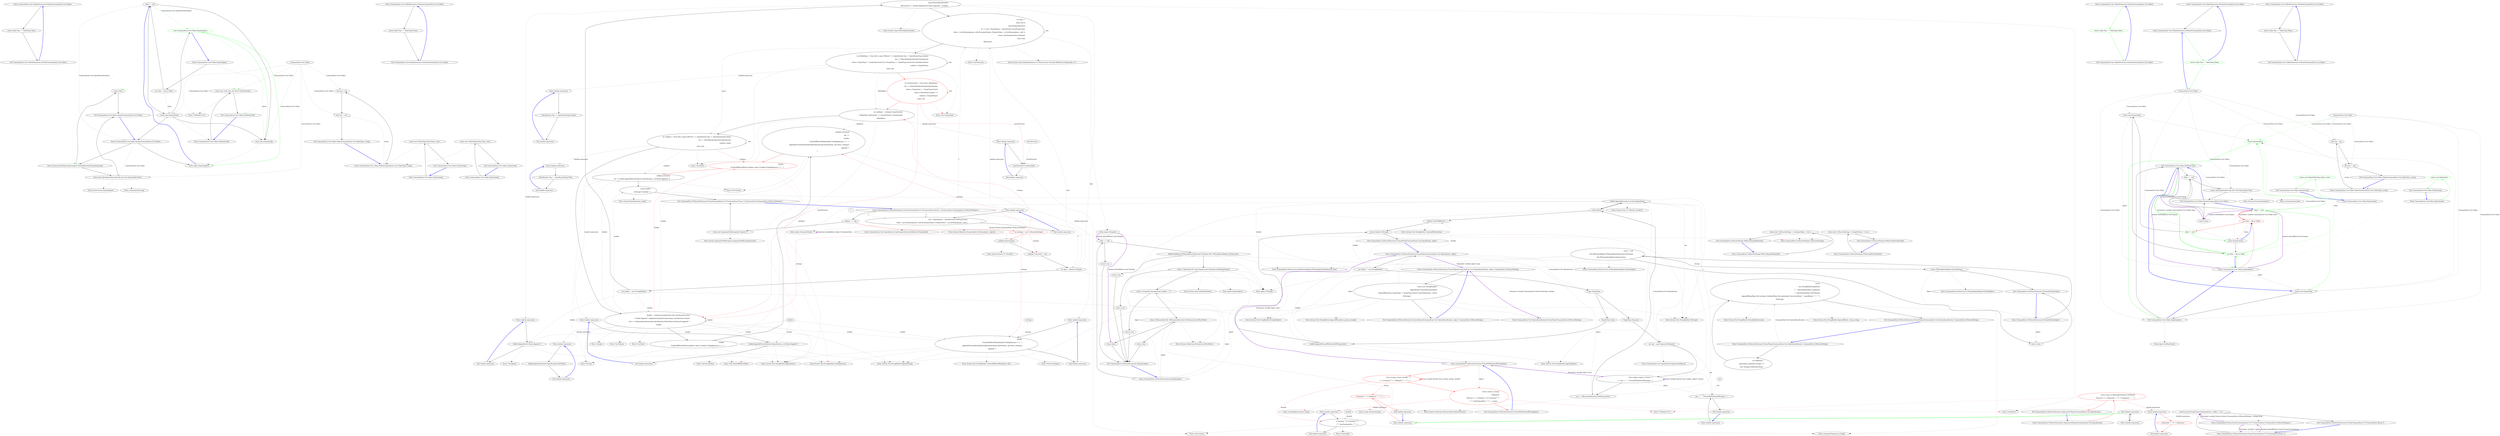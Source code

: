 digraph  {
m0_31 [label="Entry CommandLine.Core.TokenExtensions.IsValue(CommandLine.Core.Token)", span="73-73", cluster="CommandLine.Core.TokenExtensions.IsValue(CommandLine.Core.Token)", file="InstanceBuilderTests.cs"];
m0_32 [label="return token.Tag == TokenType.Value;", span="75-75", cluster="CommandLine.Core.TokenExtensions.IsValue(CommandLine.Core.Token)", file="InstanceBuilderTests.cs"];
m0_33 [label="Exit CommandLine.Core.TokenExtensions.IsValue(CommandLine.Core.Token)", span="73-73", cluster="CommandLine.Core.TokenExtensions.IsValue(CommandLine.Core.Token)", file="InstanceBuilderTests.cs"];
m0_12 [label="other != null", span="42-42", cluster="CommandLine.Core.Token.Equals(object)", file="InstanceBuilderTests.cs"];
m0_15 [label="Exit CommandLine.Core.Token.Equals(object)", span="39-39", cluster="CommandLine.Core.Token.Equals(object)", color=green, community=0, file="InstanceBuilderTests.cs"];
m0_14 [label="return base.Equals(obj);", span="47-47", cluster="CommandLine.Core.Token.Equals(object)", file="InstanceBuilderTests.cs"];
m0_13 [label="return this.Equals(other);", span="44-44", cluster="CommandLine.Core.Token.Equals(object)", file="InstanceBuilderTests.cs"];
m0_16 [label="Entry CommandLine.Core.Token.Equals(CommandLine.Core.Token)", span="55-55", cluster="CommandLine.Core.Token.Equals(CommandLine.Core.Token)", file="InstanceBuilderTests.cs"];
m0_17 [label="Entry object.Equals(object)", span="0-0", cluster="object.Equals(object)", file="InstanceBuilderTests.cs"];
m0_28 [label="Entry CommandLine.Core.TokenExtensions.IsName(CommandLine.Core.Token)", span="68-68", cluster="CommandLine.Core.TokenExtensions.IsName(CommandLine.Core.Token)", file="InstanceBuilderTests.cs"];
m0_29 [label="return token.Tag == TokenType.Name;", span="70-70", cluster="CommandLine.Core.TokenExtensions.IsName(CommandLine.Core.Token)", file="InstanceBuilderTests.cs"];
m0_30 [label="Exit CommandLine.Core.TokenExtensions.IsName(CommandLine.Core.Token)", span="68-68", cluster="CommandLine.Core.TokenExtensions.IsName(CommandLine.Core.Token)", file="InstanceBuilderTests.cs"];
m0_23 [label="return false;", span="59-59", cluster="CommandLine.Core.Token.Equals(CommandLine.Core.Token)", file="InstanceBuilderTests.cs"];
m0_18 [label="Entry CommandLine.Core.Token.GetHashCode()", span="50-50", cluster="CommandLine.Core.Token.GetHashCode()", file="InstanceBuilderTests.cs"];
m0_19 [label="return new {this.Tag, this.Text}.GetHashCode();", span="52-52", cluster="CommandLine.Core.Token.GetHashCode()", file="InstanceBuilderTests.cs"];
m0_21 [label="Entry T.ToMaybe<T>()", span="82-82", cluster="T.ToMaybe<T>()", file="InstanceBuilderTests.cs"];
m0_0 [label="Entry CommandLine.Core.Token.Token(CommandLine.Core.TokenType, string)", span="13-13", cluster="CommandLine.Core.Token.Token(CommandLine.Core.TokenType, string)", file="InstanceBuilderTests.cs"];
m0_1 [label="this.tag = tag", span="15-15", cluster="CommandLine.Core.Token.Token(CommandLine.Core.TokenType, string)", file="InstanceBuilderTests.cs"];
m0_2 [label="this.text = text", span="16-16", cluster="CommandLine.Core.Token.Token(CommandLine.Core.TokenType, string)", file="InstanceBuilderTests.cs"];
m0_3 [label="Exit CommandLine.Core.Token.Token(CommandLine.Core.TokenType, string)", span="13-13", cluster="CommandLine.Core.Token.Token(CommandLine.Core.TokenType, string)", file="InstanceBuilderTests.cs"];
m0_20 [label="Exit CommandLine.Core.Token.GetHashCode()", span="50-50", cluster="CommandLine.Core.Token.GetHashCode()", file="InstanceBuilderTests.cs"];
m0_26 [label="Entry System.Enum.Equals(object)", span="0-0", cluster="System.Enum.Equals(object)", file="InstanceBuilderTests.cs"];
m0_27 [label="Entry string.Equals(string)", span="0-0", cluster="string.Equals(string)", file="InstanceBuilderTests.cs"];
m0_22 [label="Entry System.InvalidOperationException.InvalidOperationException(string)", span="0-0", cluster="System.InvalidOperationException.InvalidOperationException(string)", file="InstanceBuilderTests.cs"];
m0_24 [label="return this.Tag.Equals(other.Tag) && this.Text.Equals(other.Text);", span="62-62", cluster="CommandLine.Core.Token.Equals(CommandLine.Core.Token)", file="InstanceBuilderTests.cs"];
m0_25 [label="Exit CommandLine.Core.Token.Equals(CommandLine.Core.Token)", span="55-55", cluster="CommandLine.Core.Token.Equals(CommandLine.Core.Token)", file="InstanceBuilderTests.cs"];
m0_4 [label="Entry CommandLine.Core.Token.Name(string)", span="19-19", cluster="CommandLine.Core.Token.Name(string)", file="InstanceBuilderTests.cs"];
m0_5 [label="return new Token(TokenType.Name, text);", span="21-21", cluster="CommandLine.Core.Token.Name(string)", file="InstanceBuilderTests.cs"];
m0_6 [label="Exit CommandLine.Core.Token.Name(string)", span="19-19", cluster="CommandLine.Core.Token.Name(string)", file="InstanceBuilderTests.cs"];
m0_7 [label="Entry CommandLine.Core.Token.Value(string)", span="24-24", cluster="CommandLine.Core.Token.Value(string)", file="InstanceBuilderTests.cs"];
m0_8 [label="return new Token(TokenType.Value, text);", span="26-26", cluster="CommandLine.Core.Token.Value(string)", file="InstanceBuilderTests.cs"];
m0_9 [label="Exit CommandLine.Core.Token.Value(string)", span="24-24", cluster="CommandLine.Core.Token.Value(string)", file="InstanceBuilderTests.cs"];
m0_10 [label="Entry CommandLine.Core.Token.Equals(object)", span="39-39", cluster="CommandLine.Core.Token.Equals(object)", file="InstanceBuilderTests.cs"];
m0_11 [label="var other = obj as Token", span="41-41", cluster="CommandLine.Core.Token.Equals(object)", file="InstanceBuilderTests.cs"];
m0_34 [label="CommandLine.Core.Token", span="", file="InstanceBuilderTests.cs"];
m1_38 [label="Entry System.Type.GetVerbSpecification()", span="27-27", cluster="System.Type.GetVerbSpecification()", file="Parser.cs"];
m1_46 [label="Entry System.Text.StringBuilder.Append(char)", span="0-0", cluster="System.Text.StringBuilder.Append(char)", file="Parser.cs"];
m1_124 [label="Entry Unk.doubQt", span="", cluster="Unk.doubQt", file="Parser.cs"];
m1_149 [label="Entry CommandLine.Infrastructure.FSharpOptionHelper.IsSome(object)", span="38-38", cluster="CommandLine.Infrastructure.FSharpOptionHelper.IsSome(object)", file="Parser.cs"];
m1_4 [label="Entry CommandLine.UnParserSettings.WithUseEqualTokenOnly()", span="61-61", cluster="CommandLine.UnParserSettings.WithUseEqualTokenOnly()", file="Parser.cs"];
m1_5 [label="return new UnParserSettings { UseEqualToken = true };", span="63-63", cluster="CommandLine.UnParserSettings.WithUseEqualTokenOnly()", file="Parser.cs"];
m1_6 [label="Exit CommandLine.UnParserSettings.WithUseEqualTokenOnly()", span="61-61", cluster="CommandLine.UnParserSettings.WithUseEqualTokenOnly()", file="Parser.cs"];
m1_126 [label="Entry CommandLine.UnParserExtensions.SeperatorOrSpace(CommandLine.Core.Specification)", span="194-194", cluster="CommandLine.UnParserExtensions.SeperatorOrSpace(CommandLine.Core.Specification)", file="Parser.cs"];
m1_127 [label="return (spec as OptionSpecification).ToMaybe()\r\n                .Return(o => o.Separator != '\0' ? o.Separator : ' ', ' ');", span="196-197", cluster="CommandLine.UnParserExtensions.SeperatorOrSpace(CommandLine.Core.Specification)", color=red, community=0, file="Parser.cs"];
m1_128 [label="Exit CommandLine.UnParserExtensions.SeperatorOrSpace(CommandLine.Core.Specification)", span="194-194", cluster="CommandLine.UnParserExtensions.SeperatorOrSpace(CommandLine.Core.Specification)", file="Parser.cs"];
m1_88 [label="Entry CommandLine.UnParserExtensions.FormatValue(CommandLine.Core.Specification, object)", span="162-162", cluster="CommandLine.UnParserExtensions.FormatValue(CommandLine.Core.Specification, object)", file="Parser.cs"];
m1_89 [label="var builder = new StringBuilder()", span="164-164", cluster="CommandLine.UnParserExtensions.FormatValue(CommandLine.Core.Specification, object)", file="Parser.cs"];
m1_90 [label="spec.TargetType", span="165-165", cluster="CommandLine.UnParserExtensions.FormatValue(CommandLine.Core.Specification, object)", file="Parser.cs"];
m1_92 [label="builder.Append(FormatWithQuotesIfString(value))", span="168-168", cluster="CommandLine.UnParserExtensions.FormatValue(CommandLine.Core.Specification, object)", file="Parser.cs"];
m1_94 [label="var sep = spec.SeperatorOrSpace()", span="171-171", cluster="CommandLine.UnParserExtensions.FormatValue(CommandLine.Core.Specification, object)", file="Parser.cs"];
m1_96 [label="var e = ((IEnumerable)value).GetEnumerator()", span="174-174", cluster="CommandLine.UnParserExtensions.FormatValue(CommandLine.Core.Specification, object)", file="Parser.cs"];
m1_98 [label="builder.Append(format(e.Current)).Append(sep)", span="176-176", cluster="CommandLine.UnParserExtensions.FormatValue(CommandLine.Core.Specification, object)", file="Parser.cs"];
m1_99 [label="builder.TrimEndIfMatch(' ')", span="177-177", cluster="CommandLine.UnParserExtensions.FormatValue(CommandLine.Core.Specification, object)", file="Parser.cs"];
m1_100 [label="return builder.ToString();", span="180-180", cluster="CommandLine.UnParserExtensions.FormatValue(CommandLine.Core.Specification, object)", file="Parser.cs"];
m1_91 [label="TargetType.Scalar", span="167-167", cluster="CommandLine.UnParserExtensions.FormatValue(CommandLine.Core.Specification, object)", file="Parser.cs"];
m1_93 [label="TargetType.Sequence", span="170-170", cluster="CommandLine.UnParserExtensions.FormatValue(CommandLine.Core.Specification, object)", file="Parser.cs"];
m1_95 [label="Func<object, object> format = v\r\n                        => sep == ' ' ? FormatWithQuotesIfString(v) : v", span="172-173", cluster="CommandLine.UnParserExtensions.FormatValue(CommandLine.Core.Specification, object)", file="Parser.cs"];
m1_97 [label="e.MoveNext()", span="175-175", cluster="CommandLine.UnParserExtensions.FormatValue(CommandLine.Core.Specification, object)", file="Parser.cs"];
m1_101 [label="Exit CommandLine.UnParserExtensions.FormatValue(CommandLine.Core.Specification, object)", span="162-162", cluster="CommandLine.UnParserExtensions.FormatValue(CommandLine.Core.Specification, object)", file="Parser.cs"];
m1_35 [label="Entry System.Action<T>.Invoke(T)", span="0-0", cluster="System.Action<T>.Invoke(T)", file="Parser.cs"];
m1_105 [label="Entry System.Collections.IEnumerable.GetEnumerator()", span="0-0", cluster="System.Collections.IEnumerable.GetEnumerator()", file="Parser.cs"];
m1_45 [label="Entry Unk.Any", span="", cluster="Unk.Any", file="Parser.cs"];
m1_41 [label="Entry object.IsEmpty()", span="233-233", cluster="object.IsEmpty()", file="Parser.cs"];
m1_107 [label="Entry System.Func<T, TResult>.Invoke(T)", span="0-0", cluster="System.Func<T, TResult>.Invoke(T)", file="Parser.cs"];
m1_137 [label="Entry CommandLine.UnParserExtensions.FormatName(CommandLine.Core.OptionSpecification, CommandLine.UnParserSettings)", span="208-208", cluster="CommandLine.UnParserExtensions.FormatName(CommandLine.Core.OptionSpecification, CommandLine.UnParserSettings)", file="Parser.cs"];
m1_138 [label="var longName =\r\n                optionSpec.LongName.Length > 0\r\n                && !settings.PreferShortName", span="210-212", cluster="CommandLine.UnParserExtensions.FormatName(CommandLine.Core.OptionSpecification, CommandLine.UnParserSettings)", file="Parser.cs"];
m1_139 [label="return\r\n                new StringBuilder(longName\r\n                    ? ''--''.JoinTo(optionSpec.LongName)\r\n                    : ''-''.JoinTo(optionSpec.ShortName))\r\n                        .AppendIf(longName && settings.UseEqualToken && optionSpec.ConversionType != typeof(bool), ''='', '' '')\r\n                    .ToString();", span="214-219", cluster="CommandLine.UnParserExtensions.FormatName(CommandLine.Core.OptionSpecification, CommandLine.UnParserSettings)", file="Parser.cs"];
m1_140 [label="Exit CommandLine.UnParserExtensions.FormatName(CommandLine.Core.OptionSpecification, CommandLine.UnParserSettings)", span="208-208", cluster="CommandLine.UnParserExtensions.FormatName(CommandLine.Core.OptionSpecification, CommandLine.UnParserSettings)", file="Parser.cs"];
m1_151 [label="Entry CommandLine.UnParserExtensions.IsEmpty(object)", span="233-233", cluster="CommandLine.UnParserExtensions.IsEmpty(object)", file="Parser.cs"];
m1_152 [label="value == null", span="235-235", cluster="CommandLine.UnParserExtensions.IsEmpty(object)", file="Parser.cs"];
m1_154 [label="ReflectionHelper.IsFSharpOptionType(value.GetType()) && !FSharpOptionHelper.IsSome(value)", span="236-236", cluster="CommandLine.UnParserExtensions.IsEmpty(object)", file="Parser.cs"];
m1_156 [label="value is ValueType && value.Equals(value.GetType().GetDefaultValue())", span="237-237", cluster="CommandLine.UnParserExtensions.IsEmpty(object)", file="Parser.cs"];
m1_158 [label="value is string && ((string)value).Length == 0", span="238-238", cluster="CommandLine.UnParserExtensions.IsEmpty(object)", file="Parser.cs"];
m1_160 [label="value is IEnumerable && !((IEnumerable)value).GetEnumerator().MoveNext()", span="239-239", cluster="CommandLine.UnParserExtensions.IsEmpty(object)", file="Parser.cs"];
m1_153 [label="return true;", span="235-235", cluster="CommandLine.UnParserExtensions.IsEmpty(object)", file="Parser.cs"];
m1_155 [label="return true;", span="236-236", cluster="CommandLine.UnParserExtensions.IsEmpty(object)", file="Parser.cs"];
m1_157 [label="return true;", span="237-237", cluster="CommandLine.UnParserExtensions.IsEmpty(object)", file="Parser.cs"];
m1_159 [label="return true;", span="238-238", cluster="CommandLine.UnParserExtensions.IsEmpty(object)", file="Parser.cs"];
m1_161 [label="return true;", span="239-239", cluster="CommandLine.UnParserExtensions.IsEmpty(object)", file="Parser.cs"];
m1_162 [label="return false;", span="240-240", cluster="CommandLine.UnParserExtensions.IsEmpty(object)", file="Parser.cs"];
m1_163 [label="Exit CommandLine.UnParserExtensions.IsEmpty(object)", span="233-233", cluster="CommandLine.UnParserExtensions.IsEmpty(object)", file="Parser.cs"];
m1_43 [label="Entry Unk.Where", span="", cluster="Unk.Where", file="Parser.cs"];
m1_142 [label="Entry System.Text.StringBuilder.AppendIf(bool, string, string)", span="34-34", cluster="System.Text.StringBuilder.AppendIf(bool, string, string)", file="Parser.cs"];
m1_52 [label="Entry Unk.TrimEndIfMatchWhen", span="", cluster="Unk.TrimEndIfMatchWhen", file="Parser.cs"];
m1_120 [label="Entry string.Replace(string, string)", span="0-0", cluster="string.Replace(string, string)", file="Parser.cs"];
m1_40 [label="Entry System.Type.GetSpecifications<T>(System.Func<System.Reflection.PropertyInfo, T>)", span="16-16", cluster="System.Type.GetSpecifications<T>(System.Func<System.Reflection.PropertyInfo, T>)", file="Parser.cs"];
m1_72 [label="Entry Unk.Contains", span="", cluster="Unk.Contains", file="Parser.cs"];
m1_115 [label="Entry T.ToMaybe<T>()", span="249-249", cluster="T.ToMaybe<T>()", file="Parser.cs"];
m1_119 [label="Entry string.Contains(string)", span="0-0", cluster="string.Contains(string)", file="Parser.cs"];
m1_36 [label="Entry object.GetType()", span="0-0", cluster="object.GetType()", file="Parser.cs"];
m1_129 [label="Entry lambda expression", span="197-197", cluster="lambda expression", file="Parser.cs"];
m1_11 [label="Entry lambda expression", span="83-83", cluster="lambda expression", file="Parser.cs"];
m1_12 [label="Exit lambda expression", span="83-83", cluster="lambda expression", file="Parser.cs"];
m1_61 [label="new { Specification = Specification.FromProperty(pi),\r\n                            Value = pi.GetValue(options, null).NormalizeValue(), PropertyValue = pi.GetValue(options, null) }", span="112-113", cluster="lambda expression", file="Parser.cs"];
m1_80 [label="builder\r\n                        .TrimEndIfMatchWhen(builder.TrailingSpaces() > 1, ' ')\r\n                        .Append(FormatOption((OptionSpecification)opt.Specification, opt.Value, settings))\r\n                        .Append(' ')", span="148-151", cluster="lambda expression", file="Parser.cs"];
m1_57 [label="builder.Append(verb.Name).Append(' ')", span="107-107", cluster="lambda expression", file="Parser.cs"];
m1_56 [label="Entry lambda expression", span="107-107", cluster="lambda expression", file="Parser.cs"];
m1_60 [label="Entry lambda expression", span="112-113", cluster="lambda expression", file="Parser.cs"];
m1_66 [label="Entry lambda expression", span="118-118", cluster="lambda expression", file="Parser.cs"];
m1_70 [label="!shortSwitches.Contains(info)", span="132-132", cluster="lambda expression", file="Parser.cs"];
m1_69 [label="Entry lambda expression", span="132-132", cluster="lambda expression", file="Parser.cs"];
m1_73 [label="Entry lambda expression", span="135-135", cluster="lambda expression", file="Parser.cs"];
m1_76 [label="Entry lambda expression", span="142-142", cluster="lambda expression", file="Parser.cs"];
m1_85 [label="builder.Append(FormatValue(val.Specification, val.Value)).Append(' ')", span="156-156", cluster="lambda expression", file="Parser.cs"];
m1_79 [label="Entry lambda expression", span="147-151", cluster="lambda expression", file="Parser.cs"];
m1_84 [label="Entry lambda expression", span="156-156", cluster="lambda expression", file="Parser.cs"];
m1_58 [label="Exit lambda expression", span="107-107", cluster="lambda expression", file="Parser.cs"];
m1_62 [label="Exit lambda expression", span="112-113", cluster="lambda expression", file="Parser.cs"];
m1_67 [label="i.Specification.Tag == SpecificationType.Option", span="118-118", cluster="lambda expression", file="Parser.cs"];
m1_68 [label="Exit lambda expression", span="118-118", cluster="lambda expression", file="Parser.cs"];
m1_71 [label="Exit lambda expression", span="132-132", cluster="lambda expression", file="Parser.cs"];
m1_74 [label="i.Specification.Tag == SpecificationType.Value", span="135-135", cluster="lambda expression", file="Parser.cs"];
m1_75 [label="Exit lambda expression", span="135-135", cluster="lambda expression", file="Parser.cs"];
m1_77 [label="((OptionSpecification)info.Specification).ShortName", span="142-142", cluster="lambda expression", file="Parser.cs"];
m1_78 [label="Exit lambda expression", span="142-142", cluster="lambda expression", file="Parser.cs"];
m1_81 [label="Exit lambda expression", span="147-151", cluster="lambda expression", file="Parser.cs"];
m1_86 [label="Exit lambda expression", span="156-156", cluster="lambda expression", file="Parser.cs"];
m1_110 [label="sep == ' ' ? FormatWithQuotesIfString(v) : v", span="173-173", cluster="lambda expression", file="Parser.cs"];
m1_109 [label="Entry lambda expression", span="172-173", cluster="lambda expression", file="Parser.cs"];
m1_111 [label="Exit lambda expression", span="172-173", cluster="lambda expression", file="Parser.cs"];
m1_117 [label="v.Contains(''\'''') ? v.Replace(''\'''', ''\\\'''') : v", span="186-186", cluster="lambda expression", color=red, community=0, file="Parser.cs"];
m1_122 [label="v.Contains(' ') || v.Contains(''\'''')\r\n                    ? ''\''''.JoinTo(doubQt(v), ''\'''') : v", span="190-191", cluster="lambda expression", file="Parser.cs"];
m1_121 [label="Entry lambda expression", span="190-191", cluster="lambda expression", file="Parser.cs"];
m1_116 [label="Entry lambda expression", span="185-186", cluster="lambda expression", file="Parser.cs"];
m1_118 [label="Exit lambda expression", span="185-186", cluster="lambda expression", file="Parser.cs"];
m1_123 [label="Exit lambda expression", span="190-191", cluster="lambda expression", file="Parser.cs"];
m1_130 [label="o.Separator != '\0' ? o.Separator : ' '", span="197-197", cluster="lambda expression", color=red, community=0, file="Parser.cs"];
m1_131 [label="Exit lambda expression", span="197-197", cluster="lambda expression", file="Parser.cs"];
m1_136 [label="Entry System.Text.StringBuilder.AppendWhen(bool, params string[])", span="9-9", cluster="System.Text.StringBuilder.AppendWhen(bool, params string[])", file="Parser.cs"];
m1_55 [label="Entry string.TrimEnd(params char[])", span="0-0", cluster="string.TrimEnd(params char[])", file="Parser.cs"];
m1_108 [label="Entry System.Text.StringBuilder.TrimEndIfMatch(char)", span="85-85", cluster="System.Text.StringBuilder.TrimEndIfMatch(char)", file="Parser.cs"];
m1_148 [label="Entry CommandLine.Infrastructure.ReflectionHelper.IsFSharpOptionType(System.Type)", span="35-35", cluster="CommandLine.Infrastructure.ReflectionHelper.IsFSharpOptionType(System.Type)", file="Parser.cs"];
m1_51 [label="Entry System.Text.StringBuilder.TrailingSpaces()", span="101-101", cluster="System.Text.StringBuilder.TrailingSpaces()", file="Parser.cs"];
m1_59 [label="Entry Unk.Append", span="", cluster="Unk.Append", file="Parser.cs"];
m1_47 [label="Entry Unk.Select", span="", cluster="Unk.Select", file="Parser.cs"];
m1_164 [label="Entry System.Type.GetDefaultValue()", span="130-130", cluster="System.Type.GetDefaultValue()", file="Parser.cs"];
m1_87 [label="Entry Unk.FormatValue", span="", cluster="Unk.FormatValue", file="Parser.cs"];
m1_42 [label="Entry Unk.Memorize", span="", cluster="Unk.Memorize", file="Parser.cs"];
m1_83 [label="Entry Unk.FormatOption", span="", cluster="Unk.FormatOption", file="Parser.cs"];
m1_44 [label="Entry Unk.UniqueName", span="", cluster="Unk.UniqueName", file="Parser.cs"];
m1_150 [label="Entry CommandLine.Infrastructure.FSharpOptionHelper.ValueOf(object)", span="30-30", cluster="CommandLine.Infrastructure.FSharpOptionHelper.ValueOf(object)", file="Parser.cs"];
m1_125 [label="Entry string.JoinTo(params string[])", span="45-45", cluster="string.JoinTo(params string[])", file="Parser.cs"];
m1_65 [label="Entry object.NormalizeValue()", span="222-222", cluster="object.NormalizeValue()", file="Parser.cs"];
m1_39 [label="Entry Unk.Return", span="", cluster="Unk.Return", file="Parser.cs"];
m1_54 [label="Entry System.Text.StringBuilder.ToString()", span="0-0", cluster="System.Text.StringBuilder.ToString()", file="Parser.cs"];
m1_104 [label="Entry CommandLine.Core.Specification.SeperatorOrSpace()", span="194-194", cluster="CommandLine.Core.Specification.SeperatorOrSpace()", file="Parser.cs"];
m1_50 [label="Entry System.Text.StringBuilder.Append(string)", span="0-0", cluster="System.Text.StringBuilder.Append(string)", file="Parser.cs"];
m1_135 [label="Entry CommandLine.Core.OptionSpecification.FormatName(CommandLine.UnParserSettings)", span="208-208", cluster="CommandLine.Core.OptionSpecification.FormatName(CommandLine.UnParserSettings)", file="Parser.cs"];
m1_102 [label="Entry CommandLine.UnParserExtensions.FormatWithQuotesIfString(object)", span="183-183", cluster="CommandLine.UnParserExtensions.FormatWithQuotesIfString(object)", file="Parser.cs"];
m1_112 [label="Func<string, string> doubQt = v\r\n                => v.Contains(''\'''') ? v.Replace(''\'''', ''\\\'''') : v", span="185-186", cluster="CommandLine.UnParserExtensions.FormatWithQuotesIfString(object)", color=red, community=0, file="Parser.cs"];
m1_113 [label="return (value as string)\r\n                .ToMaybe()\r\n                .Return(v => v.Contains(' ') || v.Contains(''\'''')\r\n                    ? ''\''''.JoinTo(doubQt(v), ''\'''') : v, value);", span="188-191", cluster="CommandLine.UnParserExtensions.FormatWithQuotesIfString(object)", color=red, community=0, file="Parser.cs"];
m1_114 [label="Exit CommandLine.UnParserExtensions.FormatWithQuotesIfString(object)", span="183-183", cluster="CommandLine.UnParserExtensions.FormatWithQuotesIfString(object)", file="Parser.cs"];
m1_0 [label="Entry CommandLine.UnParserSettings.WithGroupSwitchesOnly()", span="52-52", cluster="CommandLine.UnParserSettings.WithGroupSwitchesOnly()", file="Parser.cs"];
m1_1 [label="return new UnParserSettings { GroupSwitches = true };", span="54-54", cluster="CommandLine.UnParserSettings.WithGroupSwitchesOnly()", file="Parser.cs"];
m1_2 [label="Exit CommandLine.UnParserSettings.WithGroupSwitchesOnly()", span="52-52", cluster="CommandLine.UnParserSettings.WithGroupSwitchesOnly()", file="Parser.cs"];
m1_53 [label="Entry Unk.ForEach", span="", cluster="Unk.ForEach", file="Parser.cs"];
m1_103 [label="Entry System.Text.StringBuilder.Append(object)", span="0-0", cluster="System.Text.StringBuilder.Append(object)", file="Parser.cs"];
m1_49 [label="Entry Unk.Join", span="", cluster="Unk.Join", file="Parser.cs"];
m1_10 [label="Entry CommandLine.Parser.FormatCommandLine<T>(T, System.Action<CommandLine.UnParserSettings>)", span="95-95", cluster="CommandLine.Parser.FormatCommandLine<T>(T, System.Action<CommandLine.UnParserSettings>)", file="Parser.cs"];
m1_141 [label="Entry System.Text.StringBuilder.StringBuilder(string)", span="0-0", cluster="System.Text.StringBuilder.StringBuilder(string)", file="Parser.cs"];
m1_37 [label="Entry System.Text.StringBuilder.StringBuilder()", span="0-0", cluster="System.Text.StringBuilder.StringBuilder()", file="Parser.cs"];
m1_3 [label="Entry CommandLine.UnParserSettings.UnParserSettings()", span="15-15", cluster="CommandLine.UnParserSettings.UnParserSettings()", file="Parser.cs"];
m1_165 [label="Entry object.Equals(object)", span="0-0", cluster="object.Equals(object)", file="Parser.cs"];
m1_106 [label="Entry System.Collections.IEnumerator.MoveNext()", span="0-0", cluster="System.Collections.IEnumerator.MoveNext()", file="Parser.cs"];
m1_82 [label="Entry System.Text.StringBuilder.TrimEndIfMatchWhen(bool, char)", span="94-94", cluster="System.Text.StringBuilder.TrimEndIfMatchWhen(bool, char)", file="Parser.cs"];
m1_13 [label="Entry CommandLine.UnParserExtensions.FormatCommandLine<T>(CommandLine.Parser, T, System.Action<CommandLine.UnParserSettings>)", span="95-95", cluster="CommandLine.UnParserExtensions.FormatCommandLine<T>(CommandLine.Parser, T, System.Action<CommandLine.UnParserSettings>)", file="Parser.cs"];
m1_14 [label="options == null", span="97-97", cluster="CommandLine.UnParserExtensions.FormatCommandLine<T>(CommandLine.Parser, T, System.Action<CommandLine.UnParserSettings>)", file="Parser.cs"];
m1_17 [label="configuration(settings)", span="100-100", cluster="CommandLine.UnParserExtensions.FormatCommandLine<T>(CommandLine.Parser, T, System.Action<CommandLine.UnParserSettings>)", file="Parser.cs"];
m1_19 [label="var type = options.GetType()", span="103-103", cluster="CommandLine.UnParserExtensions.FormatCommandLine<T>(CommandLine.Parser, T, System.Action<CommandLine.UnParserSettings>)", file="Parser.cs"];
m1_22 [label="var specs =\r\n                (from info in\r\n                    type.GetSpecifications(\r\n                        pi => new { Specification = Specification.FromProperty(pi),\r\n                            Value = pi.GetValue(options, null).NormalizeValue(), PropertyValue = pi.GetValue(options, null) })\r\n                where !info.PropertyValue.IsEmpty()\r\n                select info)\r\n                    .Memorize()", span="109-116", cluster="CommandLine.UnParserExtensions.FormatCommandLine<T>(CommandLine.Parser, T, System.Action<CommandLine.UnParserSettings>)", file="Parser.cs"];
m1_15 [label="throw new ArgumentNullException(''options'');", span="97-97", cluster="CommandLine.UnParserExtensions.FormatCommandLine<T>(CommandLine.Parser, T, System.Action<CommandLine.UnParserSettings>)", file="Parser.cs"];
m1_16 [label="var settings = new UnParserSettings()", span="99-99", cluster="CommandLine.UnParserExtensions.FormatCommandLine<T>(CommandLine.Parser, T, System.Action<CommandLine.UnParserSettings>)", color=red, community=0, file="Parser.cs"];
m1_18 [label="settings.Consumed = true", span="101-101", cluster="CommandLine.UnParserExtensions.FormatCommandLine<T>(CommandLine.Parser, T, System.Action<CommandLine.UnParserSettings>)", file="Parser.cs"];
m1_25 [label="var optSpecs = settings.GroupSwitches\r\n                ? allOptSpecs.Where(info => !shortSwitches.Contains(info))\r\n                : allOptSpecs", span="131-133", cluster="CommandLine.UnParserExtensions.FormatCommandLine<T>(CommandLine.Parser, T, System.Action<CommandLine.UnParserSettings>)", file="Parser.cs"];
m1_27 [label="builder = settings.GroupSwitches && shortSwitches.Any()\r\n                ? builder.Append('-').Append(string.Join(string.Empty, shortSwitches.Select(\r\n                    info => ((OptionSpecification)info.Specification).ShortName).ToArray())).Append(' ')\r\n                : builder", span="140-143", cluster="CommandLine.UnParserExtensions.FormatCommandLine<T>(CommandLine.Parser, T, System.Action<CommandLine.UnParserSettings>)", file="Parser.cs"];
m1_29 [label="optSpecs.ForEach(\r\n                opt =>\r\n                    builder\r\n                        .TrimEndIfMatchWhen(builder.TrailingSpaces() > 1, ' ')\r\n                        .Append(FormatOption((OptionSpecification)opt.Specification, opt.Value, settings))\r\n                        .Append(' ')\r\n                )", span="146-152", cluster="CommandLine.UnParserExtensions.FormatCommandLine<T>(CommandLine.Parser, T, System.Action<CommandLine.UnParserSettings>)", file="Parser.cs"];
m1_20 [label="var builder = new StringBuilder()", span="104-104", cluster="CommandLine.UnParserExtensions.FormatCommandLine<T>(CommandLine.Parser, T, System.Action<CommandLine.UnParserSettings>)", file="Parser.cs"];
m1_21 [label="type.GetVerbSpecification()\r\n                .Return(verb => builder.Append(verb.Name).Append(' '), builder)", span="106-107", cluster="CommandLine.UnParserExtensions.FormatCommandLine<T>(CommandLine.Parser, T, System.Action<CommandLine.UnParserSettings>)", file="Parser.cs"];
m1_23 [label="var allOptSpecs = from info in specs.Where(i => i.Specification.Tag == SpecificationType.Option)\r\n                let o = (OptionSpecification)info.Specification\r\n                where o.TargetType != TargetType.Switch || (o.TargetType == TargetType.Switch && ((bool)info.Value))\r\n                orderby o.UniqueName()\r\n                select info", span="118-122", cluster="CommandLine.UnParserExtensions.FormatCommandLine<T>(CommandLine.Parser, T, System.Action<CommandLine.UnParserSettings>)", file="Parser.cs"];
m1_26 [label="var valSpecs = from info in specs.Where(i => i.Specification.Tag == SpecificationType.Value)\r\n                let v = (ValueSpecification)info.Specification\r\n                orderby v.Index\r\n                select info", span="135-138", cluster="CommandLine.UnParserExtensions.FormatCommandLine<T>(CommandLine.Parser, T, System.Action<CommandLine.UnParserSettings>)", file="Parser.cs"];
m1_24 [label="var shortSwitches = from info in allOptSpecs\r\n                let o = (OptionSpecification)info.Specification\r\n                where o.TargetType == TargetType.Switch\r\n                where o.ShortName.Length > 0\r\n                orderby o.UniqueName()\r\n                select info", span="124-129", cluster="CommandLine.UnParserExtensions.FormatCommandLine<T>(CommandLine.Parser, T, System.Action<CommandLine.UnParserSettings>)", color=red, community=0, file="Parser.cs"];
m1_28 [label="builder\r\n                .TrimEndIfMatchWhen(!optSpecs.Any() || builder.TrailingSpaces() > 1, ' ')", span="144-145", cluster="CommandLine.UnParserExtensions.FormatCommandLine<T>(CommandLine.Parser, T, System.Action<CommandLine.UnParserSettings>)", file="Parser.cs"];
m1_30 [label="builder\r\n                .TrimEndIfMatchWhen(!valSpecs.Any() || builder.TrailingSpaces() > 1, ' ')", span="153-154", cluster="CommandLine.UnParserExtensions.FormatCommandLine<T>(CommandLine.Parser, T, System.Action<CommandLine.UnParserSettings>)", color=red, community=0, file="Parser.cs"];
m1_31 [label="valSpecs.ForEach(\r\n                val => builder.Append(FormatValue(val.Specification, val.Value)).Append(' '))", span="155-156", cluster="CommandLine.UnParserExtensions.FormatCommandLine<T>(CommandLine.Parser, T, System.Action<CommandLine.UnParserSettings>)", file="Parser.cs"];
m1_32 [label="return builder\r\n                .ToString().TrimEnd(' ');", span="158-159", cluster="CommandLine.UnParserExtensions.FormatCommandLine<T>(CommandLine.Parser, T, System.Action<CommandLine.UnParserSettings>)", file="Parser.cs"];
m1_33 [label="Exit CommandLine.UnParserExtensions.FormatCommandLine<T>(CommandLine.Parser, T, System.Action<CommandLine.UnParserSettings>)", span="95-95", cluster="CommandLine.UnParserExtensions.FormatCommandLine<T>(CommandLine.Parser, T, System.Action<CommandLine.UnParserSettings>)", file="Parser.cs"];
m1_48 [label="Entry Unk.ToArray", span="", cluster="Unk.ToArray", file="Parser.cs"];
m1_132 [label="Entry CommandLine.UnParserExtensions.FormatOption(CommandLine.Core.OptionSpecification, object, CommandLine.UnParserSettings)", span="200-200", cluster="CommandLine.UnParserExtensions.FormatOption(CommandLine.Core.OptionSpecification, object, CommandLine.UnParserSettings)", file="Parser.cs"];
m1_133 [label="return new StringBuilder()\r\n                    .Append(spec.FormatName(settings))\r\n                    .AppendWhen(spec.TargetType != TargetType.Switch, FormatValue(spec, value))\r\n                .ToString();", span="202-205", cluster="CommandLine.UnParserExtensions.FormatOption(CommandLine.Core.OptionSpecification, object, CommandLine.UnParserSettings)", file="Parser.cs"];
m1_134 [label="Exit CommandLine.UnParserExtensions.FormatOption(CommandLine.Core.OptionSpecification, object, CommandLine.UnParserSettings)", span="200-200", cluster="CommandLine.UnParserExtensions.FormatOption(CommandLine.Core.OptionSpecification, object, CommandLine.UnParserSettings)", file="Parser.cs"];
m1_63 [label="Entry CommandLine.Core.Specification.FromProperty(System.Reflection.PropertyInfo)", span="105-105", cluster="CommandLine.Core.Specification.FromProperty(System.Reflection.PropertyInfo)", file="Parser.cs"];
m1_34 [label="Entry System.ArgumentNullException.ArgumentNullException(string)", span="0-0", cluster="System.ArgumentNullException.ArgumentNullException(string)", file="Parser.cs"];
m1_7 [label="Entry CommandLine.UnParserExtensions.FormatCommandLine<T>(CommandLine.Parser, T)", span="81-81", cluster="CommandLine.UnParserExtensions.FormatCommandLine<T>(CommandLine.Parser, T)", file="Parser.cs"];
m1_8 [label="return parser.FormatCommandLine(options, config => {});", span="83-83", cluster="CommandLine.UnParserExtensions.FormatCommandLine<T>(CommandLine.Parser, T)", file="Parser.cs"];
m1_9 [label="Exit CommandLine.UnParserExtensions.FormatCommandLine<T>(CommandLine.Parser, T)", span="81-81", cluster="CommandLine.UnParserExtensions.FormatCommandLine<T>(CommandLine.Parser, T)", file="Parser.cs"];
m1_64 [label="Entry System.Reflection.PropertyInfo.GetValue(object, object[])", span="0-0", cluster="System.Reflection.PropertyInfo.GetValue(object, object[])", file="Parser.cs"];
m1_143 [label="Entry CommandLine.UnParserExtensions.NormalizeValue(object)", span="222-222", cluster="CommandLine.UnParserExtensions.NormalizeValue(object)", file="Parser.cs"];
m1_144 [label="value != null\r\n                && ReflectionHelper.IsFSharpOptionType(value.GetType())\r\n                && FSharpOptionHelper.IsSome(value)", span="224-226", cluster="CommandLine.UnParserExtensions.NormalizeValue(object)", file="Parser.cs"];
m1_145 [label="return FSharpOptionHelper.ValueOf(value);", span="228-228", cluster="CommandLine.UnParserExtensions.NormalizeValue(object)", file="Parser.cs"];
m1_146 [label="return value;", span="230-230", cluster="CommandLine.UnParserExtensions.NormalizeValue(object)", file="Parser.cs"];
m1_147 [label="Exit CommandLine.UnParserExtensions.NormalizeValue(object)", span="222-222", cluster="CommandLine.UnParserExtensions.NormalizeValue(object)", file="Parser.cs"];
m1_166 [label=builder, span="", file="Parser.cs"];
m1_167 [label=T, span="", file="Parser.cs"];
m1_168 [label=shortSwitches, span="", file="Parser.cs"];
m1_169 [label=settings, span="", file="Parser.cs"];
m1_170 [label=sep, span="", file="Parser.cs"];
m1_171 [label=doubQt, span="", file="Parser.cs"];
m2_35 [label="Entry CommandLine.Core.TokenExtensions.IsValue(CommandLine.Core.Token)", span="78-78", cluster="CommandLine.Core.TokenExtensions.IsValue(CommandLine.Core.Token)", file="Token.cs"];
m2_31 [label="Entry CommandLine.Core.TokenExtensions.IsValue(CommandLine.Core.Token)", span="73-73", cluster="CommandLine.Core.TokenExtensions.IsValue(CommandLine.Core.Token)", file="Token.cs"];
m2_32 [label="Entry CommandLine.Core.TokenExtensions.IsName(CommandLine.Core.Token)", span="73-73", cluster="CommandLine.Core.TokenExtensions.IsName(CommandLine.Core.Token)", file="Token.cs"];
m2_33 [label="return token.Tag == TokenType.Name;", span="75-75", cluster="CommandLine.Core.TokenExtensions.IsName(CommandLine.Core.Token)", file="Token.cs", color=green, community=0];
m2_36 [label="return token.Tag == TokenType.Value;", span="80-80", cluster="CommandLine.Core.TokenExtensions.IsValue(CommandLine.Core.Token)", color=green, community=0, file="Token.cs"];
m2_37 [label="Exit CommandLine.Core.TokenExtensions.IsValue(CommandLine.Core.Token)", span="78-78", cluster="CommandLine.Core.TokenExtensions.IsValue(CommandLine.Core.Token)", file="Token.cs"];
m2_28 [label="Entry CommandLine.Core.TokenExtensions.IsName(CommandLine.Core.Token)", span="68-68", cluster="CommandLine.Core.TokenExtensions.IsName(CommandLine.Core.Token)", file="Token.cs"];
m2_29 [label="return token.Tag == TokenType.Name;", span="70-70", cluster="CommandLine.Core.TokenExtensions.IsName(CommandLine.Core.Token)", file="Token.cs"];
m2_30 [label="Exit CommandLine.Core.TokenExtensions.IsName(CommandLine.Core.Token)", span="68-68", cluster="CommandLine.Core.TokenExtensions.IsName(CommandLine.Core.Token)", file="Token.cs"];
m2_34 [label="CommandLine.Core.Token", span="", cluster="CommandLine.Core.TokenExtensions.IsName(CommandLine.Core.Token)", file="Token.cs"];
m2_11 [label="var other = obj as Token", span="41-41", cluster="CommandLine.Core.Token.Equals(object)", file="Token.cs", color=red, community=0];
m2_12 [label="other != null", span="42-42", cluster="CommandLine.Core.Token.Equals(object)", color=green, community=0, file="Token.cs"];
m2_13 [label="return Equals(other);", span="44-44", cluster="CommandLine.Core.Token.Equals(object)", file="Token.cs"];
m2_21 [label="Entry object.GetHashCode()", span="0-0", cluster="object.GetHashCode()", file="Token.cs"];
m2_0 [label="Entry CommandLine.Core.Token.Token(CommandLine.Core.TokenType, string)", span="13-13", cluster="CommandLine.Core.Token.Token(CommandLine.Core.TokenType, string)", file="Token.cs"];
m2_1 [label="this.tag = tag", span="15-15", cluster="CommandLine.Core.Token.Token(CommandLine.Core.TokenType, string)", file="Token.cs"];
m2_2 [label="this.text = text", span="16-16", cluster="CommandLine.Core.Token.Token(CommandLine.Core.TokenType, string)", file="Token.cs"];
m2_3 [label="Exit CommandLine.Core.Token.Token(CommandLine.Core.TokenType, string)", span="13-13", cluster="CommandLine.Core.Token.Token(CommandLine.Core.TokenType, string)", file="Token.cs"];
m2_17 [label="return Equals(other);", span="49-49", cluster="CommandLine.Core.Token.Equals(object)", file="Token.cs", color=green, community=0];
m2_10 [label="Entry CommandLine.Core.Token.Equals(object)", span="39-39", cluster="CommandLine.Core.Token.Equals(object)", file="Token.cs"];
m2_26 [label="Entry System.Enum.Equals(object)", span="0-0", cluster="System.Enum.Equals(object)", file="Token.cs"];
m2_27 [label="Entry string.Equals(string)", span="0-0", cluster="string.Equals(string)", file="Token.cs"];
m2_20 [label="Exit CommandLine.Core.Token.GetHashCode()", span="50-50", cluster="CommandLine.Core.Token.GetHashCode()", file="Token.cs"];
m2_16 [label="other != null", span="47-47", cluster="CommandLine.Core.Token.Equals(object)", file="Token.cs", color=green, community=0];
m2_22 [label="other == null", span="57-57", cluster="CommandLine.Core.Token.Equals(CommandLine.Core.Token)", file="Token.cs"];
m2_24 [label="return Tag.Equals(other.Tag) && Text.Equals(other.Text);", span="62-62", cluster="CommandLine.Core.Token.Equals(CommandLine.Core.Token)", file="Token.cs"];
m2_23 [label="return false;", span="59-59", cluster="CommandLine.Core.Token.Equals(CommandLine.Core.Token)", file="Token.cs"];
m2_25 [label="Exit CommandLine.Core.Token.Equals(CommandLine.Core.Token)", span="55-55", cluster="CommandLine.Core.Token.Equals(CommandLine.Core.Token)", file="Token.cs"];
m2_4 [label="Entry CommandLine.Core.Token.Name(string)", span="19-19", cluster="CommandLine.Core.Token.Name(string)", file="Token.cs"];
m2_5 [label="return new Token(TokenType.Name, text);", span="21-21", cluster="CommandLine.Core.Token.Name(string)", color=green, community=0, file="Token.cs"];
m2_6 [label="Exit CommandLine.Core.Token.Name(string)", span="19-19", cluster="CommandLine.Core.Token.Name(string)", file="Token.cs"];
m2_18 [label="return base.Equals(obj);", span="52-52", cluster="CommandLine.Core.Token.Equals(object)", file="Token.cs"];
m2_19 [label="Exit CommandLine.Core.Token.Equals(object)", span="44-44", cluster="CommandLine.Core.Token.Equals(object)", file="Token.cs"];
m2_7 [label="Entry CommandLine.Core.Token.Value(string)", span="24-24", cluster="CommandLine.Core.Token.Value(string)", file="Token.cs"];
m2_8 [label="return new Value(text);", span="26-26", cluster="CommandLine.Core.Token.Value(string)", color=green, community=0, file="Token.cs"];
m2_9 [label="Exit CommandLine.Core.Token.Value(string)", span="24-24", cluster="CommandLine.Core.Token.Value(string)", file="Token.cs"];
m2_14 [label="return base.Equals(obj);", span="47-47", cluster="CommandLine.Core.Token.Equals(object)", file="Token.cs"];
m2_15 [label="var other = obj as Token", span="46-46", cluster="CommandLine.Core.Token.Equals(object)", file="Token.cs", color=green, community=0];
m2_38 [label="CommandLine.Core.Token", span="", file="Token.cs"];
m0_31 -> m0_32  [key=0, style=solid];
m0_32 -> m0_33  [key=0, style=solid];
m0_33 -> m0_31  [key=0, style=bold, color=blue];
m0_12 -> m0_15  [key=1, style=dashed, color=green, label="CommandLine.Core.SpecificationProperty"];
m0_12 -> m0_13  [key=0, style=solid];
m0_12 -> m0_16  [key=1, style=dashed, color=darkseagreen4, label="CommandLine.Core.SpecificationProperty"];
m0_12 -> m0_14  [key=0, style=solid];
m0_15 -> m0_17  [key=0, style=solid, color=green];
m0_15 -> m0_19  [key=2, style=dotted, color=green];
m0_15 -> m0_20  [key=2, style=dotted, color=green];
m0_15 -> m0_21  [key=2, style=dotted, color=green];
m0_15 -> m0_22  [key=2, style=dotted, color=green];
m0_15 -> m0_23  [key=2, style=dotted, color=green];
m0_15 -> m0_10  [key=0, style=bold, color=blue];
m0_14 -> m0_15  [key=0, style=solid, color=green];
m0_14 -> m0_17  [key=2, style=dotted];
m0_13 -> m0_14  [key=0, style=solid];
m0_13 -> m0_16  [key=0, style=solid];
m0_13 -> m0_18  [key=2, style=dotted];
m0_13 -> m0_15  [key=0, style=solid];
m0_16 -> m0_17  [key=0, style=solid];
m0_16 -> m0_22  [key=0, style=solid];
m0_16 -> m0_24  [key=1, style=dashed, color=darkseagreen4, label="CommandLine.Core.Token"];
m0_17 -> m0_12  [key=0, style=bold, color=blue];
m0_28 -> m0_29  [key=0, style=solid];
m0_29 -> m0_30  [key=0, style=solid];
m0_30 -> m0_28  [key=0, style=bold, color=blue];
m0_23 -> m0_25  [key=0, style=solid];
m0_18 -> m0_19  [key=0, style=solid];
m0_19 -> m0_20  [key=0, style=solid];
m0_19 -> m0_21  [key=2, style=dotted];
m0_0 -> m0_1  [key=0, style=solid];
m0_0 -> m0_2  [key=1, style=dashed, color=darkseagreen4, label=string];
m0_1 -> m0_2  [key=0, style=solid];
m0_2 -> m0_3  [key=0, style=solid];
m0_3 -> m0_0  [key=0, style=bold, color=blue];
m0_20 -> m0_18  [key=0, style=bold, color=blue];
m0_22 -> m0_23  [key=0, style=solid];
m0_22 -> m0_24  [key=0, style=solid];
m0_24 -> m0_25  [key=0, style=solid];
m0_24 -> m0_26  [key=2, style=dotted];
m0_24 -> m0_27  [key=2, style=dotted];
m0_25 -> m0_16  [key=0, style=bold, color=blue];
m0_4 -> m0_5  [key=0, style=solid];
m0_5 -> m0_6  [key=0, style=solid];
m0_5 -> m0_0  [key=2, style=dotted];
m0_6 -> m0_4  [key=0, style=bold, color=blue];
m0_7 -> m0_8  [key=0, style=solid];
m0_8 -> m0_9  [key=0, style=solid];
m0_8 -> m0_0  [key=2, style=dotted];
m0_9 -> m0_7  [key=0, style=bold, color=blue];
m0_10 -> m0_11  [key=0, style=solid];
m0_10 -> m0_14  [key=1, style=dashed, color=darkseagreen4, label=object];
m0_11 -> m0_12  [key=0, style=solid];
m0_11 -> m0_13  [key=1, style=dashed, color=darkseagreen4, label=other];
m0_34 -> m0_1  [key=1, style=dashed, color=darkseagreen4, label="CommandLine.Core.Token"];
m0_34 -> m0_2  [key=1, style=dashed, color=darkseagreen4, label="CommandLine.Core.Token"];
m0_34 -> m0_13  [key=1, style=dashed, color=darkseagreen4, label="CommandLine.Core.Token"];
m0_34 -> m0_14  [key=1, style=dashed, color=darkseagreen4, label="CommandLine.Core.Token"];
m0_34 -> m0_19  [key=1, style=dashed, color=darkseagreen4, label="CommandLine.Core.Token"];
m0_34 -> m0_24  [key=1, style=dashed, color=darkseagreen4, label="CommandLine.Core.Token"];
m1_4 -> m1_5  [key=0, style=solid];
m1_5 -> m1_6  [key=0, style=solid];
m1_5 -> m1_3  [key=2, style=dotted];
m1_6 -> m1_4  [key=0, style=bold, color=blue];
m1_126 -> m1_127  [key=0, style=solid, color=red];
m1_127 -> m1_128  [key=0, style=solid, color=red];
m1_127 -> m1_115  [key=2, style=dotted, color=red];
m1_127 -> m1_39  [key=2, style=dotted, color=red];
m1_127 -> m1_129  [key=1, style=dashed, color=red, label="lambda expression"];
m1_128 -> m1_126  [key=0, style=bold, color=blue];
m1_88 -> m1_89  [key=0, style=solid];
m1_88 -> m1_90  [key=1, style=dashed, color=darkseagreen4, label="CommandLine.Core.Specification"];
m1_88 -> m1_92  [key=1, style=dashed, color=darkseagreen4, label=object];
m1_88 -> m1_94  [key=1, style=dashed, color=darkseagreen4, label="CommandLine.Core.Specification"];
m1_88 -> m1_96  [key=1, style=dashed, color=darkseagreen4, label=object];
m1_88 -> m1_132  [key=3, color=darkorchid, style=bold, label="Parameter variable object value"];
m1_89 -> m1_90  [key=0, style=solid];
m1_89 -> m1_37  [key=2, style=dotted];
m1_89 -> m1_92  [key=1, style=dashed, color=darkseagreen4, label=builder];
m1_89 -> m1_98  [key=1, style=dashed, color=darkseagreen4, label=builder];
m1_89 -> m1_99  [key=1, style=dashed, color=darkseagreen4, label=builder];
m1_89 -> m1_100  [key=1, style=dashed, color=darkseagreen4, label=builder];
m1_90 -> m1_91  [key=0, style=solid];
m1_90 -> m1_93  [key=0, style=solid];
m1_92 -> m1_100  [key=0, style=solid];
m1_92 -> m1_102  [key=2, style=dotted];
m1_92 -> m1_103  [key=2, style=dotted];
m1_94 -> m1_95  [key=0, style=solid];
m1_94 -> m1_104  [key=2, style=dotted];
m1_94 -> m1_110  [key=1, style=dashed, color=darkseagreen4, label=sep];
m1_94 -> m1_98  [key=1, style=dashed, color=darkseagreen4, label=sep];
m1_96 -> m1_97  [key=0, style=solid];
m1_96 -> m1_105  [key=2, style=dotted];
m1_96 -> m1_98  [key=1, style=dashed, color=darkseagreen4, label=e];
m1_98 -> m1_97  [key=0, style=solid];
m1_98 -> m1_107  [key=2, style=dotted];
m1_98 -> m1_103  [key=2, style=dotted];
m1_98 -> m1_46  [key=2, style=dotted];
m1_99 -> m1_100  [key=0, style=solid];
m1_99 -> m1_108  [key=2, style=dotted];
m1_100 -> m1_101  [key=0, style=solid];
m1_100 -> m1_54  [key=2, style=dotted];
m1_91 -> m1_92  [key=0, style=solid];
m1_93 -> m1_94  [key=0, style=solid];
m1_95 -> m1_96  [key=0, style=solid];
m1_95 -> m1_110  [key=1, style=dashed, color=darkseagreen4, label=object];
m1_95 -> m1_98  [key=1, style=dashed, color=darkseagreen4, label=format];
m1_95 -> m1_95  [key=3, color=darkorchid, style=bold, label="Local variable System.Func<object, object> format"];
m1_97 -> m1_98  [key=0, style=solid];
m1_97 -> m1_99  [key=0, style=solid];
m1_97 -> m1_106  [key=2, style=dotted];
m1_101 -> m1_88  [key=0, style=bold, color=blue];
m1_41 -> m1_152  [key=3, color=darkorchid, style=bold, label="method methodReturn bool IsEmpty"];
m1_41 -> m1_162  [key=3, color=darkorchid, style=bold, label="method methodReturn bool IsEmpty"];
m1_137 -> m1_138  [key=0, style=solid];
m1_137 -> m1_139  [key=1, style=dashed, color=darkseagreen4, label="CommandLine.Core.OptionSpecification"];
m1_138 -> m1_139  [key=0, style=solid];
m1_139 -> m1_140  [key=0, style=solid];
m1_139 -> m1_141  [key=2, style=dotted];
m1_139 -> m1_125  [key=2, style=dotted];
m1_139 -> m1_142  [key=2, style=dotted];
m1_139 -> m1_54  [key=2, style=dotted];
m1_140 -> m1_137  [key=0, style=bold, color=blue];
m1_151 -> m1_152  [key=0, style=solid];
m1_151 -> m1_154  [key=1, style=dashed, color=darkseagreen4, label=object];
m1_151 -> m1_156  [key=1, style=dashed, color=darkseagreen4, label=object];
m1_151 -> m1_158  [key=1, style=dashed, color=darkseagreen4, label=object];
m1_151 -> m1_160  [key=1, style=dashed, color=darkseagreen4, label=object];
m1_152 -> m1_153  [key=0, style=solid];
m1_152 -> m1_154  [key=0, style=solid];
m1_154 -> m1_155  [key=0, style=solid];
m1_154 -> m1_156  [key=0, style=solid];
m1_154 -> m1_36  [key=2, style=dotted];
m1_154 -> m1_148  [key=2, style=dotted];
m1_154 -> m1_149  [key=2, style=dotted];
m1_156 -> m1_157  [key=0, style=solid];
m1_156 -> m1_158  [key=0, style=solid];
m1_156 -> m1_36  [key=2, style=dotted];
m1_156 -> m1_164  [key=2, style=dotted];
m1_156 -> m1_165  [key=2, style=dotted];
m1_158 -> m1_159  [key=0, style=solid];
m1_158 -> m1_160  [key=0, style=solid];
m1_160 -> m1_161  [key=0, style=solid];
m1_160 -> m1_162  [key=0, style=solid];
m1_160 -> m1_105  [key=2, style=dotted];
m1_160 -> m1_106  [key=2, style=dotted];
m1_153 -> m1_163  [key=0, style=solid];
m1_155 -> m1_163  [key=0, style=solid];
m1_157 -> m1_163  [key=0, style=solid];
m1_159 -> m1_163  [key=0, style=solid];
m1_161 -> m1_163  [key=0, style=solid];
m1_162 -> m1_163  [key=0, style=solid];
m1_163 -> m1_151  [key=0, style=bold, color=blue];
m1_129 -> m1_130  [key=0, style=solid, color=red];
m1_11 -> m1_12  [key=0, style=solid];
m1_12 -> m1_11  [key=0, style=bold, color=blue];
m1_12 -> m1_116  [key=0, style=bold, color=green];
m1_61 -> m1_62  [key=0, style=solid];
m1_61 -> m1_63  [key=2, style=dotted];
m1_61 -> m1_64  [key=2, style=dotted];
m1_61 -> m1_65  [key=2, style=dotted];
m1_80 -> m1_81  [key=0, style=solid];
m1_80 -> m1_51  [key=2, style=dotted];
m1_80 -> m1_82  [key=2, style=dotted];
m1_80 -> m1_83  [key=2, style=dotted];
m1_80 -> m1_50  [key=2, style=dotted];
m1_80 -> m1_46  [key=2, style=dotted];
m1_57 -> m1_58  [key=0, style=solid];
m1_57 -> m1_59  [key=2, style=dotted];
m1_57 -> m1_46  [key=2, style=dotted];
m1_56 -> m1_57  [key=0, style=solid];
m1_60 -> m1_61  [key=0, style=solid];
m1_66 -> m1_67  [key=0, style=solid];
m1_70 -> m1_71  [key=0, style=solid];
m1_70 -> m1_72  [key=2, style=dotted];
m1_69 -> m1_70  [key=0, style=solid];
m1_73 -> m1_74  [key=0, style=solid];
m1_76 -> m1_77  [key=0, style=solid];
m1_85 -> m1_86  [key=0, style=solid];
m1_85 -> m1_87  [key=2, style=dotted];
m1_85 -> m1_50  [key=2, style=dotted];
m1_85 -> m1_46  [key=2, style=dotted];
m1_79 -> m1_80  [key=0, style=solid];
m1_84 -> m1_85  [key=0, style=solid];
m1_58 -> m1_56  [key=0, style=bold, color=blue];
m1_62 -> m1_60  [key=0, style=bold, color=blue];
m1_67 -> m1_68  [key=0, style=solid];
m1_68 -> m1_66  [key=0, style=bold, color=blue];
m1_71 -> m1_69  [key=0, style=bold, color=blue];
m1_74 -> m1_75  [key=0, style=solid];
m1_75 -> m1_73  [key=0, style=bold, color=blue];
m1_77 -> m1_78  [key=0, style=solid];
m1_78 -> m1_76  [key=0, style=bold, color=blue];
m1_81 -> m1_79  [key=0, style=bold, color=blue];
m1_86 -> m1_84  [key=0, style=bold, color=blue];
m1_110 -> m1_111  [key=0, style=solid];
m1_110 -> m1_102  [key=2, style=dotted];
m1_109 -> m1_110  [key=0, style=solid];
m1_111 -> m1_109  [key=0, style=bold, color=blue];
m1_117 -> m1_118  [key=0, style=solid, color=red];
m1_117 -> m1_119  [key=2, style=dotted, color=red];
m1_117 -> m1_120  [key=2, style=dotted, color=red];
m1_122 -> m1_123  [key=0, style=solid];
m1_122 -> m1_72  [key=2, style=dotted];
m1_122 -> m1_124  [key=2, style=dotted];
m1_122 -> m1_125  [key=2, style=dotted];
m1_121 -> m1_122  [key=0, style=solid];
m1_116 -> m1_117  [key=0, style=solid, color=red];
m1_118 -> m1_116  [key=0, style=bold, color=blue];
m1_123 -> m1_121  [key=0, style=bold, color=blue];
m1_130 -> m1_131  [key=0, style=solid, color=red];
m1_131 -> m1_129  [key=0, style=bold, color=blue];
m1_65 -> m1_65  [key=3, color=darkorchid, style=bold, label="method methodReturn object NormalizeValue"];
m1_135 -> m1_132  [key=3, color=darkorchid, style=bold, label="Parameter variable CommandLine.UnParserSettings settings"];
m1_102 -> m1_112  [key=0, style=solid, color=red];
m1_102 -> m1_113  [key=1, style=dashed, color=red, label=object];
m1_102 -> m1_88  [key=3, color=darkorchid, style=bold, label="Parameter variable object value"];
m1_102 -> m1_95  [key=3, color=darkorchid, style=bold, label="Parameter variable object value"];
m1_112 -> m1_113  [key=0, style=solid, color=red];
m1_112 -> m1_117  [key=1, style=dashed, color=red, label=string];
m1_112 -> m1_122  [key=1, style=dashed, color=red, label=doubQt];
m1_112 -> m1_112  [key=3, color=red, style=bold, label="Local variable System.Func<string, string> doubQt"];
m1_113 -> m1_114  [key=0, style=solid, color=red];
m1_113 -> m1_115  [key=2, style=dotted, color=red];
m1_113 -> m1_39  [key=2, style=dotted, color=red];
m1_113 -> m1_121  [key=1, style=dashed, color=red, label="lambda expression"];
m1_114 -> m1_102  [key=0, style=bold, color=blue];
m1_0 -> m1_1  [key=0, style=solid];
m1_1 -> m1_2  [key=0, style=solid];
m1_1 -> m1_3  [key=2, style=dotted];
m1_2 -> m1_0  [key=0, style=bold, color=blue];
m1_10 -> m1_7  [key=3, color=darkorchid, style=bold, label="Parameter variable T options"];
m1_10 -> m1_8  [key=3, color=darkorchid, style=bold, label="Parameter variable System.Action<CommandLine.UnParserSettings> configuration"];
m1_13 -> m1_14  [key=0, style=solid];
m1_13 -> m1_17  [key=1, style=dashed, color=darkseagreen4, label="System.Action<CommandLine.UnParserSettings>"];
m1_13 -> m1_19  [key=1, style=dashed, color=darkseagreen4, label=T];
m1_13 -> m1_22  [key=1, style=dashed, color=darkseagreen4, label=T];
m1_13 -> m1_61  [key=1, style=dashed, color=darkseagreen4, label=T];
m1_14 -> m1_15  [key=0, style=solid];
m1_14 -> m1_16  [key=0, style=solid, color=red];
m1_17 -> m1_18  [key=0, style=solid];
m1_17 -> m1_35  [key=2, style=dotted];
m1_19 -> m1_20  [key=0, style=solid];
m1_19 -> m1_36  [key=2, style=dotted];
m1_19 -> m1_21  [key=1, style=dashed, color=darkseagreen4, label=type];
m1_19 -> m1_22  [key=1, style=dashed, color=darkseagreen4, label=type];
m1_22 -> m1_23  [key=0, style=solid];
m1_22 -> m1_40  [key=2, style=dotted];
m1_22 -> m1_41  [key=2, style=dotted];
m1_22 -> m1_42  [key=2, style=dotted];
m1_22 -> m1_60  [key=1, style=dashed, color=darkseagreen4, label="lambda expression"];
m1_22 -> m1_22  [key=1, style=dashed, color=darkseagreen4, label=info];
m1_22 -> m1_26  [key=1, style=dashed, color=darkseagreen4, label=specs];
m1_15 -> m1_33  [key=0, style=solid];
m1_15 -> m1_34  [key=2, style=dotted];
m1_16 -> m1_17  [key=0, style=solid, color=red];
m1_16 -> m1_3  [key=2, style=dotted, color=red];
m1_16 -> m1_18  [key=1, style=dashed, color=red, label=settings];
m1_16 -> m1_25  [key=1, style=dashed, color=red, label=settings];
m1_16 -> m1_27  [key=1, style=dashed, color=red, label=settings];
m1_16 -> m1_29  [key=1, style=dashed, color=red, label=settings];
m1_16 -> m1_80  [key=1, style=dashed, color=red, label=settings];
m1_18 -> m1_19  [key=0, style=solid];
m1_25 -> m1_26  [key=0, style=solid];
m1_25 -> m1_43  [key=2, style=dotted];
m1_25 -> m1_69  [key=1, style=dashed, color=darkseagreen4, label="lambda expression"];
m1_25 -> m1_28  [key=1, style=dashed, color=darkseagreen4, label=optSpecs];
m1_25 -> m1_29  [key=1, style=dashed, color=darkseagreen4, label=optSpecs];
m1_27 -> m1_28  [key=0, style=solid];
m1_27 -> m1_45  [key=2, style=dotted];
m1_27 -> m1_46  [key=2, style=dotted];
m1_27 -> m1_47  [key=2, style=dotted];
m1_27 -> m1_48  [key=2, style=dotted];
m1_27 -> m1_49  [key=2, style=dotted];
m1_27 -> m1_50  [key=2, style=dotted];
m1_27 -> m1_27  [key=1, style=dashed, color=darkseagreen4, label=builder];
m1_27 -> m1_76  [key=1, style=dashed, color=darkseagreen4, label="lambda expression"];
m1_27 -> m1_29  [key=1, style=dashed, color=darkseagreen4, label=builder];
m1_27 -> m1_80  [key=1, style=dashed, color=darkseagreen4, label=builder];
m1_27 -> m1_30  [key=1, style=dashed, color=red, label=builder];
m1_27 -> m1_31  [key=1, style=dashed, color=darkseagreen4, label=builder];
m1_27 -> m1_85  [key=1, style=dashed, color=darkseagreen4, label=builder];
m1_27 -> m1_32  [key=1, style=dashed, color=darkseagreen4, label=builder];
m1_29 -> m1_30  [key=0, style=solid, color=red];
m1_29 -> m1_53  [key=2, style=dotted];
m1_29 -> m1_79  [key=1, style=dashed, color=darkseagreen4, label="lambda expression"];
m1_20 -> m1_21  [key=0, style=solid];
m1_20 -> m1_37  [key=2, style=dotted];
m1_20 -> m1_57  [key=1, style=dashed, color=darkseagreen4, label=builder];
m1_20 -> m1_27  [key=1, style=dashed, color=darkseagreen4, label=builder];
m1_21 -> m1_22  [key=0, style=solid];
m1_21 -> m1_38  [key=2, style=dotted];
m1_21 -> m1_39  [key=2, style=dotted];
m1_21 -> m1_56  [key=1, style=dashed, color=darkseagreen4, label="lambda expression"];
m1_23 -> m1_24  [key=0, style=solid, color=red];
m1_23 -> m1_43  [key=2, style=dotted];
m1_23 -> m1_44  [key=2, style=dotted];
m1_23 -> m1_66  [key=1, style=dashed, color=darkseagreen4, label="lambda expression"];
m1_23 -> m1_23  [key=1, style=dashed, color=darkseagreen4, label=info];
m1_23 -> m1_25  [key=1, style=dashed, color=darkseagreen4, label=allOptSpecs];
m1_26 -> m1_27  [key=0, style=solid];
m1_26 -> m1_43  [key=2, style=dotted];
m1_26 -> m1_73  [key=1, style=dashed, color=darkseagreen4, label="lambda expression"];
m1_26 -> m1_26  [key=1, style=dashed, color=darkseagreen4, label=info];
m1_26 -> m1_30  [key=1, style=dashed, color=red, label=valSpecs];
m1_26 -> m1_31  [key=1, style=dashed, color=darkseagreen4, label=valSpecs];
m1_24 -> m1_25  [key=0, style=solid, color=red];
m1_24 -> m1_44  [key=2, style=dotted, color=red];
m1_24 -> m1_24  [key=1, style=dashed, color=red, label=info];
m1_24 -> m1_70  [key=1, style=dashed, color=red, label=shortSwitches];
m1_24 -> m1_27  [key=1, style=dashed, color=red, label=shortSwitches];
m1_28 -> m1_29  [key=0, style=solid];
m1_28 -> m1_45  [key=2, style=dotted];
m1_28 -> m1_51  [key=2, style=dotted];
m1_28 -> m1_52  [key=2, style=dotted];
m1_30 -> m1_31  [key=0, style=solid, color=red];
m1_30 -> m1_45  [key=2, style=dotted, color=red];
m1_30 -> m1_51  [key=2, style=dotted, color=red];
m1_30 -> m1_52  [key=2, style=dotted, color=red];
m1_31 -> m1_32  [key=0, style=solid];
m1_31 -> m1_53  [key=2, style=dotted];
m1_31 -> m1_84  [key=1, style=dashed, color=darkseagreen4, label="lambda expression"];
m1_32 -> m1_33  [key=0, style=solid];
m1_32 -> m1_54  [key=2, style=dotted];
m1_32 -> m1_55  [key=2, style=dotted];
m1_33 -> m1_13  [key=0, style=bold, color=blue];
m1_132 -> m1_133  [key=0, style=solid];
m1_133 -> m1_134  [key=0, style=solid];
m1_133 -> m1_37  [key=2, style=dotted];
m1_133 -> m1_135  [key=2, style=dotted];
m1_133 -> m1_50  [key=2, style=dotted];
m1_133 -> m1_88  [key=2, style=dotted];
m1_133 -> m1_136  [key=2, style=dotted];
m1_133 -> m1_54  [key=2, style=dotted];
m1_134 -> m1_132  [key=0, style=bold, color=blue];
m1_7 -> m1_8  [key=0, style=solid];
m1_7 -> m1_10  [key=3, color=darkorchid, style=bold, label="method methodReturn string FormatCommandLine"];
m1_8 -> m1_9  [key=0, style=solid];
m1_8 -> m1_10  [key=2, style=dotted];
m1_8 -> m1_11  [key=1, style=dashed, color=darkseagreen4, label="lambda expression"];
m1_9 -> m1_7  [key=0, style=bold, color=blue];
m1_143 -> m1_144  [key=0, style=solid];
m1_143 -> m1_145  [key=1, style=dashed, color=darkseagreen4, label=object];
m1_143 -> m1_146  [key=1, style=dashed, color=darkseagreen4, label=object];
m1_144 -> m1_145  [key=0, style=solid];
m1_144 -> m1_146  [key=0, style=solid];
m1_144 -> m1_36  [key=2, style=dotted];
m1_144 -> m1_148  [key=2, style=dotted];
m1_144 -> m1_149  [key=2, style=dotted];
m1_145 -> m1_147  [key=0, style=solid];
m1_145 -> m1_150  [key=2, style=dotted];
m1_146 -> m1_147  [key=0, style=solid];
m1_147 -> m1_143  [key=0, style=bold, color=blue];
m1_166 -> m1_57  [key=1, style=dashed, color=darkseagreen4, label=builder];
m1_166 -> m1_80  [key=1, style=dashed, color=darkseagreen4, label=builder];
m1_166 -> m1_85  [key=1, style=dashed, color=darkseagreen4, label=builder];
m1_167 -> m1_61  [key=1, style=dashed, color=darkseagreen4, label=T];
m1_168 -> m1_70  [key=1, style=dashed, color=darkseagreen4, label=shortSwitches];
m1_169 -> m1_80  [key=1, style=dashed, color=darkseagreen4, label=settings];
m1_170 -> m1_110  [key=1, style=dashed, color=darkseagreen4, label=sep];
m1_171 -> m1_122  [key=1, style=dashed, color=darkseagreen4, label=doubQt];
m2_35 -> m2_36  [key=0, style=solid, color=green];
m2_31 -> m2_32  [key=0, style=solid];
m2_32 -> m2_33  [key=0, style=solid, color=green];
m2_33 -> m2_31  [key=0, style=bold, color=blue];
m2_33 -> m2_34  [key=0, style=solid, color=green];
m2_36 -> m2_37  [key=0, style=solid, color=green];
m2_37 -> m2_35  [key=0, style=bold, color=blue];
m2_28 -> m2_29  [key=0, style=solid];
m2_29 -> m2_30  [key=0, style=solid];
m2_30 -> m2_28  [key=0, style=bold, color=blue];
m2_34 -> m2_32  [key=0, style=bold, color=blue];
m2_34 -> m2_1  [key=1, style=dashed, color=darkseagreen4, label="CommandLine.Core.Token"];
m2_34 -> m2_2  [key=1, style=dashed, color=darkseagreen4, label="CommandLine.Core.Token"];
m2_34 -> m2_13  [key=1, style=dashed, color=darkseagreen4, label="CommandLine.Core.Token"];
m2_34 -> m2_14  [key=1, style=dashed, color=darkseagreen4, label="CommandLine.Core.Token"];
m2_34 -> m2_19  [key=1, style=dashed, color=darkseagreen4, label="CommandLine.Core.Token"];
m2_34 -> m2_24  [key=1, style=dashed, color=darkseagreen4, label="CommandLine.Core.Token"];
m2_11 -> m2_12  [key=0, style=solid, color=red];
m2_11 -> m2_13  [key=1, style=dashed, color=red, label=other];
m2_12 -> m2_13  [key=0, style=solid, color=green];
m2_12 -> m2_10  [key=2, style=dotted, color=green];
m2_12 -> m2_14  [key=0, style=solid];
m2_13 -> m2_11  [key=0, style=bold, color=blue];
m2_13 -> m2_15  [key=0, style=solid];
m2_13 -> m2_16  [key=2, style=dotted];
m2_0 -> m2_1  [key=0, style=solid];
m2_0 -> m2_2  [key=1, style=dashed, color=darkseagreen4, label=string];
m2_1 -> m2_2  [key=0, style=solid];
m2_2 -> m2_3  [key=0, style=solid];
m2_3 -> m2_0  [key=0, style=bold, color=blue];
m2_17 -> m2_19  [key=0, style=solid, color=green];
m2_17 -> m2_20  [key=2, style=dotted, color=green];
m2_10 -> m2_11  [key=0, style=solid, color=red];
m2_10 -> m2_14  [key=1, style=dashed, color=darkseagreen4, label=object];
m2_10 -> m2_16  [key=3, color=darkorchid, style=bold, label="method methodReturn bool Equals"];
m2_10 -> m2_15  [key=0, style=solid, color=green];
m2_10 -> m2_20  [key=3, color=darkorchid, style=bold, label="method methodReturn bool Equals"];
m2_10 -> m2_18  [key=1, style=dashed, color=darkseagreen4, label=object];
m2_20 -> m2_15  [key=3, color=green, style=bold, label="Parameter variable CommandLine.Core.Token other"];
m2_20 -> m2_22  [key=0, style=solid];
m2_20 -> m2_24  [key=1, style=dashed, color=darkseagreen4, label="CommandLine.Core.Token"];
m2_20 -> m2_23  [key=3, color=darkorchid, style=bold, label="method methodReturn bool Equals"];
m2_20 -> m2_18  [key=0, style=bold, color=blue];
m2_16 -> m2_22  [key=0, style=solid];
m2_16 -> m2_24  [key=1, style=dashed, color=darkseagreen4, label="CommandLine.Core.Token"];
m2_16 -> m2_11  [key=3, color=red, style=bold, label="Parameter variable CommandLine.Core.Token other"];
m2_16 -> m2_23  [key=3, color=darkorchid, style=bold, label="method methodReturn bool Equals"];
m2_16 -> m2_17  [key=0, style=solid, color=green];
m2_16 -> m2_18  [key=0, style=solid, color=green];
m2_22 -> m2_23  [key=0, style=solid];
m2_22 -> m2_24  [key=0, style=solid];
m2_24 -> m2_25  [key=0, style=solid];
m2_24 -> m2_26  [key=2, style=dotted];
m2_24 -> m2_27  [key=2, style=dotted];
m2_23 -> m2_25  [key=0, style=solid];
m2_25 -> m2_16  [key=0, style=bold, color=blue];
m2_25 -> m2_20  [key=0, style=bold, color=blue];
m2_4 -> m2_5  [key=0, style=solid, color=green];
m2_5 -> m2_6  [key=0, style=solid, color=green];
m2_5 -> m2_0  [key=2, style=dotted, color=green];
m2_6 -> m2_4  [key=0, style=bold, color=blue];
m2_18 -> m2_19  [key=0, style=solid];
m2_18 -> m2_17  [key=2, style=dotted];
m2_19 -> m2_20  [key=0, style=solid];
m2_19 -> m2_21  [key=2, style=dotted];
m2_19 -> m2_10  [key=0, style=bold, color=blue];
m2_7 -> m2_8  [key=0, style=solid, color=green];
m2_8 -> m2_9  [key=0, style=solid, color=green];
m2_8 -> m2_0  [key=2, style=dotted, color=red];
m2_8 -> m2_10  [key=2, style=dotted, color=green];
m2_9 -> m2_7  [key=0, style=bold, color=blue];
m2_14 -> m2_15  [key=0, style=solid];
m2_14 -> m2_17  [key=2, style=dotted];
m2_15 -> m2_10  [key=0, style=bold, color=blue];
m2_15 -> m2_16  [key=0, style=solid, color=green];
m2_15 -> m2_17  [key=1, style=dashed, color=green, label=other];
m2_38 -> m2_17  [key=1, style=dashed, color=green, label="CommandLine.Core.Token"];
m2_38 -> m2_18  [key=1, style=dashed, color=darkseagreen4, label="CommandLine.Core.Token"];
m2_38 -> m2_1  [key=1, style=dashed, color=darkseagreen4, label="CommandLine.Core.Token"];
m2_38 -> m2_2  [key=1, style=dashed, color=darkseagreen4, label="CommandLine.Core.Token"];
m2_38 -> m2_19  [key=1, style=dashed, color=darkseagreen4, label="CommandLine.Core.Token"];
m2_38 -> m2_24  [key=1, style=dashed, color=darkseagreen4, label="CommandLine.Core.Token"];
}
